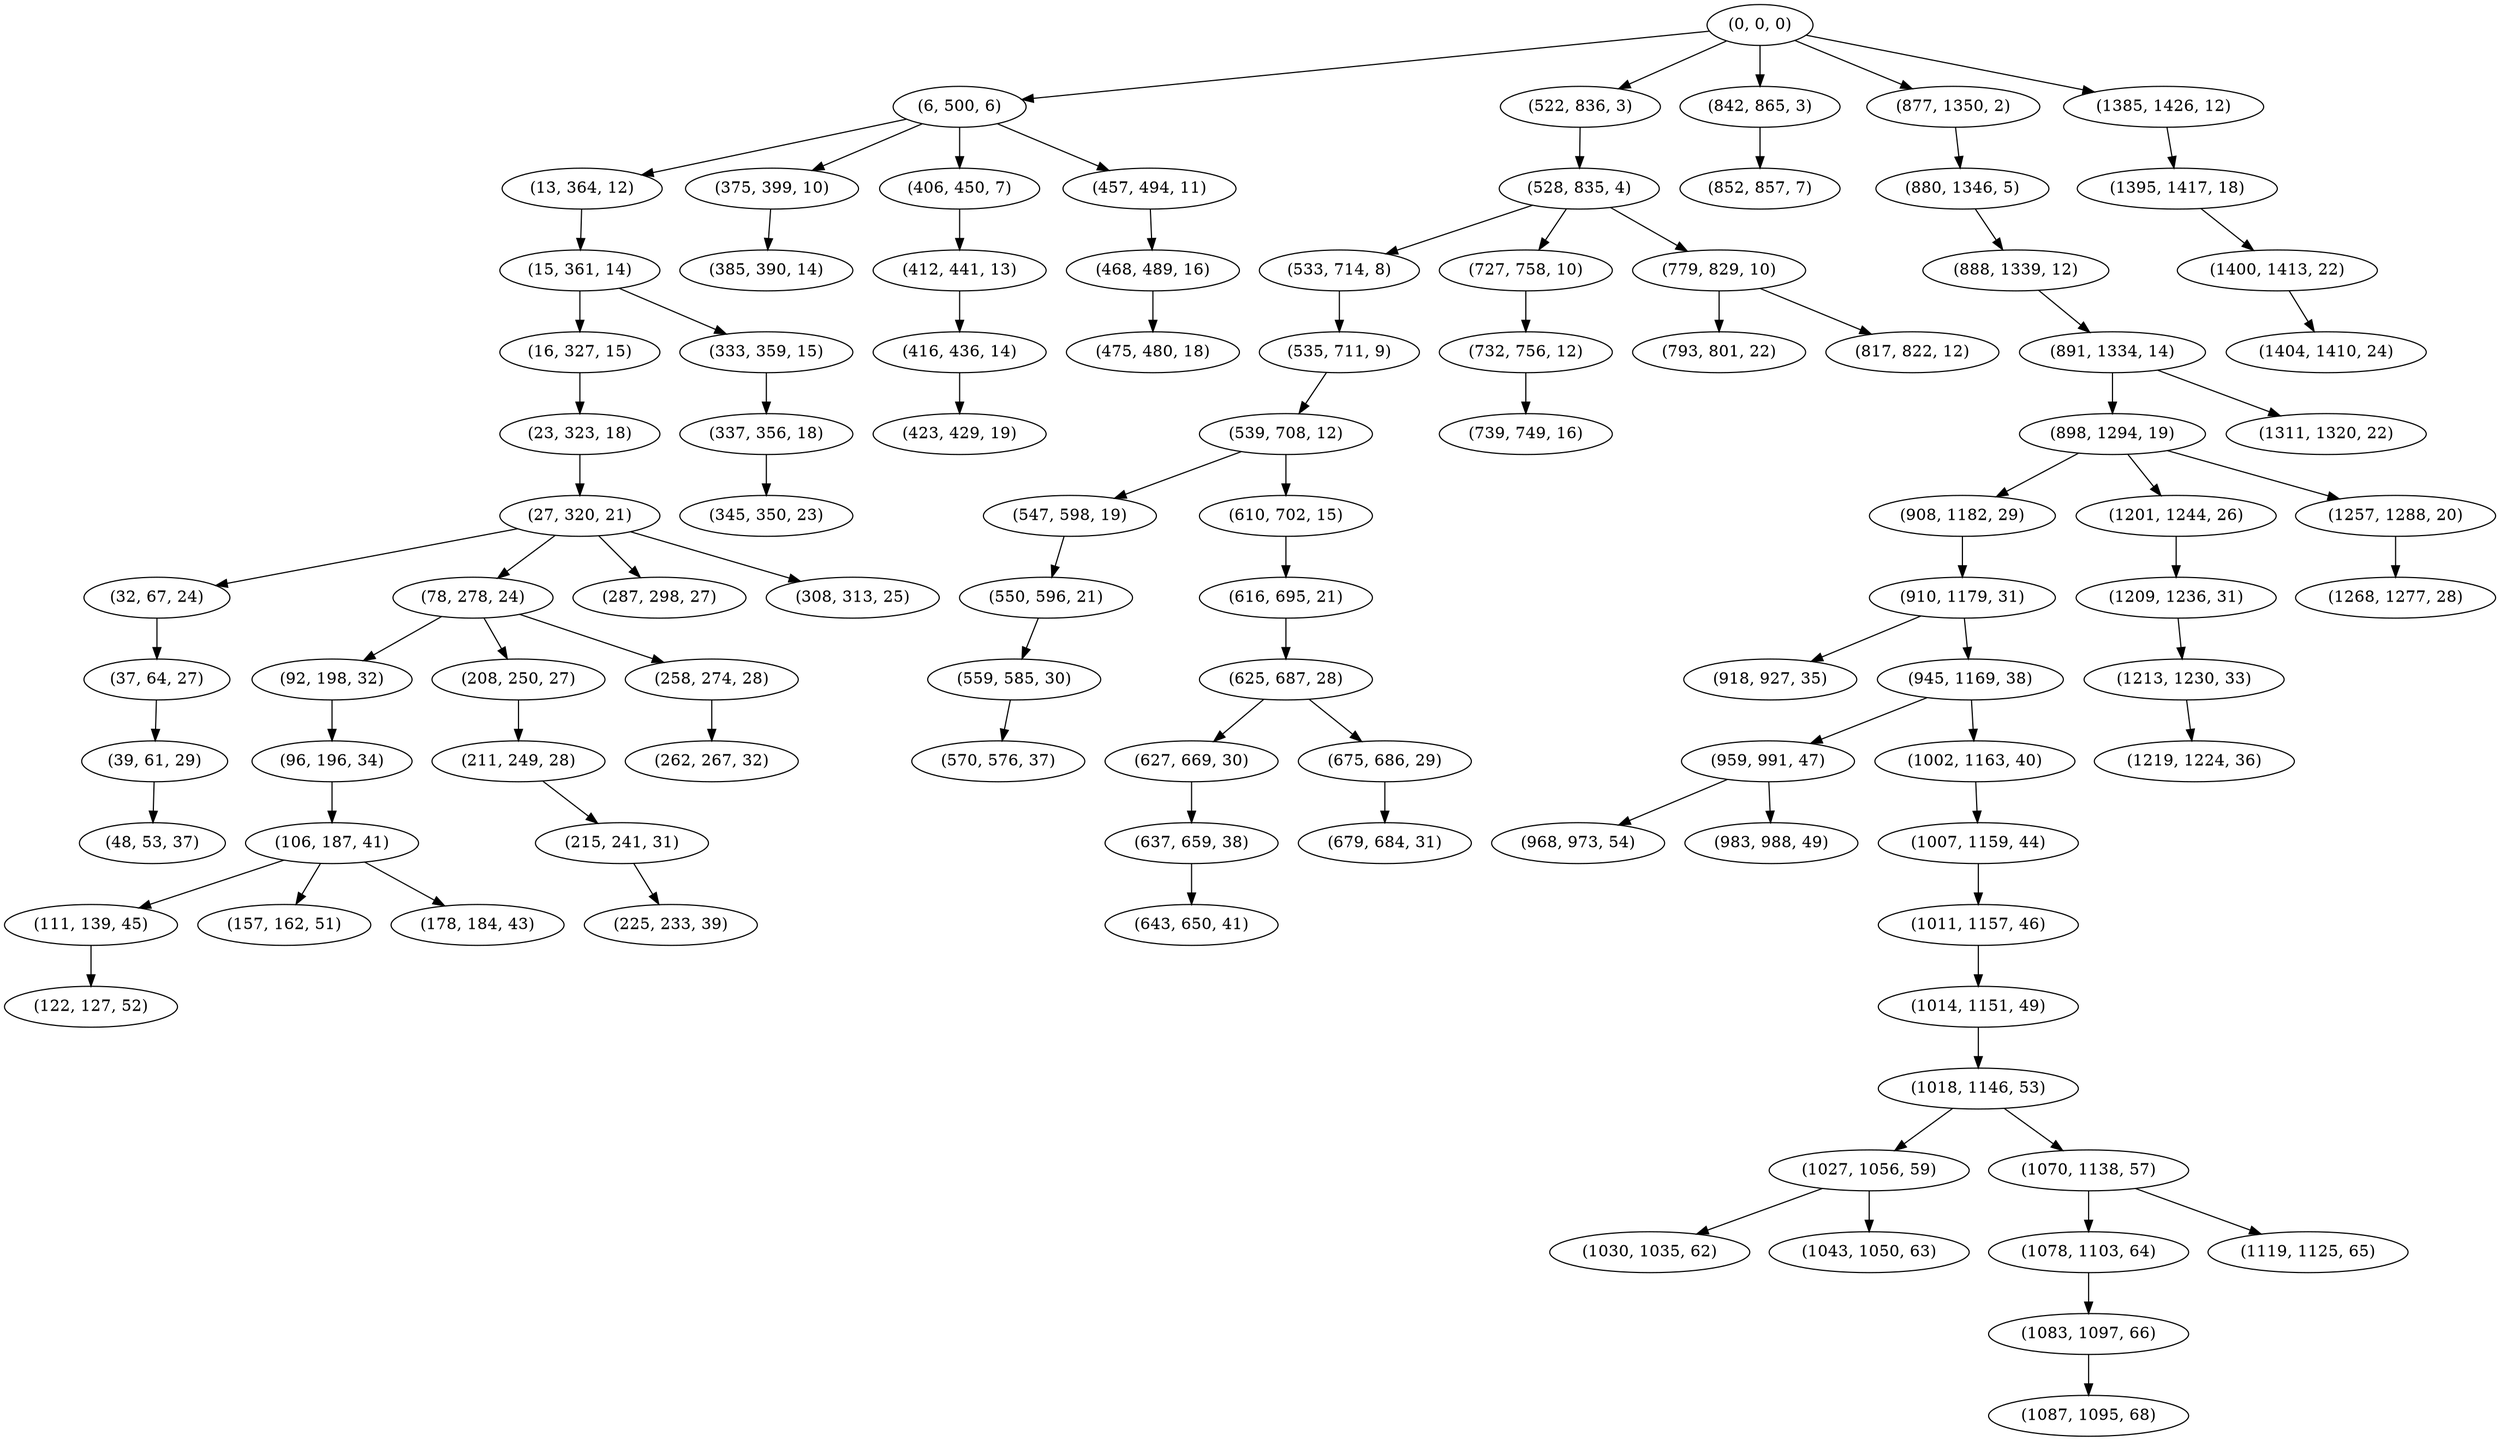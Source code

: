 digraph tree {
    "(0, 0, 0)";
    "(6, 500, 6)";
    "(13, 364, 12)";
    "(15, 361, 14)";
    "(16, 327, 15)";
    "(23, 323, 18)";
    "(27, 320, 21)";
    "(32, 67, 24)";
    "(37, 64, 27)";
    "(39, 61, 29)";
    "(48, 53, 37)";
    "(78, 278, 24)";
    "(92, 198, 32)";
    "(96, 196, 34)";
    "(106, 187, 41)";
    "(111, 139, 45)";
    "(122, 127, 52)";
    "(157, 162, 51)";
    "(178, 184, 43)";
    "(208, 250, 27)";
    "(211, 249, 28)";
    "(215, 241, 31)";
    "(225, 233, 39)";
    "(258, 274, 28)";
    "(262, 267, 32)";
    "(287, 298, 27)";
    "(308, 313, 25)";
    "(333, 359, 15)";
    "(337, 356, 18)";
    "(345, 350, 23)";
    "(375, 399, 10)";
    "(385, 390, 14)";
    "(406, 450, 7)";
    "(412, 441, 13)";
    "(416, 436, 14)";
    "(423, 429, 19)";
    "(457, 494, 11)";
    "(468, 489, 16)";
    "(475, 480, 18)";
    "(522, 836, 3)";
    "(528, 835, 4)";
    "(533, 714, 8)";
    "(535, 711, 9)";
    "(539, 708, 12)";
    "(547, 598, 19)";
    "(550, 596, 21)";
    "(559, 585, 30)";
    "(570, 576, 37)";
    "(610, 702, 15)";
    "(616, 695, 21)";
    "(625, 687, 28)";
    "(627, 669, 30)";
    "(637, 659, 38)";
    "(643, 650, 41)";
    "(675, 686, 29)";
    "(679, 684, 31)";
    "(727, 758, 10)";
    "(732, 756, 12)";
    "(739, 749, 16)";
    "(779, 829, 10)";
    "(793, 801, 22)";
    "(817, 822, 12)";
    "(842, 865, 3)";
    "(852, 857, 7)";
    "(877, 1350, 2)";
    "(880, 1346, 5)";
    "(888, 1339, 12)";
    "(891, 1334, 14)";
    "(898, 1294, 19)";
    "(908, 1182, 29)";
    "(910, 1179, 31)";
    "(918, 927, 35)";
    "(945, 1169, 38)";
    "(959, 991, 47)";
    "(968, 973, 54)";
    "(983, 988, 49)";
    "(1002, 1163, 40)";
    "(1007, 1159, 44)";
    "(1011, 1157, 46)";
    "(1014, 1151, 49)";
    "(1018, 1146, 53)";
    "(1027, 1056, 59)";
    "(1030, 1035, 62)";
    "(1043, 1050, 63)";
    "(1070, 1138, 57)";
    "(1078, 1103, 64)";
    "(1083, 1097, 66)";
    "(1087, 1095, 68)";
    "(1119, 1125, 65)";
    "(1201, 1244, 26)";
    "(1209, 1236, 31)";
    "(1213, 1230, 33)";
    "(1219, 1224, 36)";
    "(1257, 1288, 20)";
    "(1268, 1277, 28)";
    "(1311, 1320, 22)";
    "(1385, 1426, 12)";
    "(1395, 1417, 18)";
    "(1400, 1413, 22)";
    "(1404, 1410, 24)";
    "(0, 0, 0)" -> "(6, 500, 6)";
    "(0, 0, 0)" -> "(522, 836, 3)";
    "(0, 0, 0)" -> "(842, 865, 3)";
    "(0, 0, 0)" -> "(877, 1350, 2)";
    "(0, 0, 0)" -> "(1385, 1426, 12)";
    "(6, 500, 6)" -> "(13, 364, 12)";
    "(6, 500, 6)" -> "(375, 399, 10)";
    "(6, 500, 6)" -> "(406, 450, 7)";
    "(6, 500, 6)" -> "(457, 494, 11)";
    "(13, 364, 12)" -> "(15, 361, 14)";
    "(15, 361, 14)" -> "(16, 327, 15)";
    "(15, 361, 14)" -> "(333, 359, 15)";
    "(16, 327, 15)" -> "(23, 323, 18)";
    "(23, 323, 18)" -> "(27, 320, 21)";
    "(27, 320, 21)" -> "(32, 67, 24)";
    "(27, 320, 21)" -> "(78, 278, 24)";
    "(27, 320, 21)" -> "(287, 298, 27)";
    "(27, 320, 21)" -> "(308, 313, 25)";
    "(32, 67, 24)" -> "(37, 64, 27)";
    "(37, 64, 27)" -> "(39, 61, 29)";
    "(39, 61, 29)" -> "(48, 53, 37)";
    "(78, 278, 24)" -> "(92, 198, 32)";
    "(78, 278, 24)" -> "(208, 250, 27)";
    "(78, 278, 24)" -> "(258, 274, 28)";
    "(92, 198, 32)" -> "(96, 196, 34)";
    "(96, 196, 34)" -> "(106, 187, 41)";
    "(106, 187, 41)" -> "(111, 139, 45)";
    "(106, 187, 41)" -> "(157, 162, 51)";
    "(106, 187, 41)" -> "(178, 184, 43)";
    "(111, 139, 45)" -> "(122, 127, 52)";
    "(208, 250, 27)" -> "(211, 249, 28)";
    "(211, 249, 28)" -> "(215, 241, 31)";
    "(215, 241, 31)" -> "(225, 233, 39)";
    "(258, 274, 28)" -> "(262, 267, 32)";
    "(333, 359, 15)" -> "(337, 356, 18)";
    "(337, 356, 18)" -> "(345, 350, 23)";
    "(375, 399, 10)" -> "(385, 390, 14)";
    "(406, 450, 7)" -> "(412, 441, 13)";
    "(412, 441, 13)" -> "(416, 436, 14)";
    "(416, 436, 14)" -> "(423, 429, 19)";
    "(457, 494, 11)" -> "(468, 489, 16)";
    "(468, 489, 16)" -> "(475, 480, 18)";
    "(522, 836, 3)" -> "(528, 835, 4)";
    "(528, 835, 4)" -> "(533, 714, 8)";
    "(528, 835, 4)" -> "(727, 758, 10)";
    "(528, 835, 4)" -> "(779, 829, 10)";
    "(533, 714, 8)" -> "(535, 711, 9)";
    "(535, 711, 9)" -> "(539, 708, 12)";
    "(539, 708, 12)" -> "(547, 598, 19)";
    "(539, 708, 12)" -> "(610, 702, 15)";
    "(547, 598, 19)" -> "(550, 596, 21)";
    "(550, 596, 21)" -> "(559, 585, 30)";
    "(559, 585, 30)" -> "(570, 576, 37)";
    "(610, 702, 15)" -> "(616, 695, 21)";
    "(616, 695, 21)" -> "(625, 687, 28)";
    "(625, 687, 28)" -> "(627, 669, 30)";
    "(625, 687, 28)" -> "(675, 686, 29)";
    "(627, 669, 30)" -> "(637, 659, 38)";
    "(637, 659, 38)" -> "(643, 650, 41)";
    "(675, 686, 29)" -> "(679, 684, 31)";
    "(727, 758, 10)" -> "(732, 756, 12)";
    "(732, 756, 12)" -> "(739, 749, 16)";
    "(779, 829, 10)" -> "(793, 801, 22)";
    "(779, 829, 10)" -> "(817, 822, 12)";
    "(842, 865, 3)" -> "(852, 857, 7)";
    "(877, 1350, 2)" -> "(880, 1346, 5)";
    "(880, 1346, 5)" -> "(888, 1339, 12)";
    "(888, 1339, 12)" -> "(891, 1334, 14)";
    "(891, 1334, 14)" -> "(898, 1294, 19)";
    "(891, 1334, 14)" -> "(1311, 1320, 22)";
    "(898, 1294, 19)" -> "(908, 1182, 29)";
    "(898, 1294, 19)" -> "(1201, 1244, 26)";
    "(898, 1294, 19)" -> "(1257, 1288, 20)";
    "(908, 1182, 29)" -> "(910, 1179, 31)";
    "(910, 1179, 31)" -> "(918, 927, 35)";
    "(910, 1179, 31)" -> "(945, 1169, 38)";
    "(945, 1169, 38)" -> "(959, 991, 47)";
    "(945, 1169, 38)" -> "(1002, 1163, 40)";
    "(959, 991, 47)" -> "(968, 973, 54)";
    "(959, 991, 47)" -> "(983, 988, 49)";
    "(1002, 1163, 40)" -> "(1007, 1159, 44)";
    "(1007, 1159, 44)" -> "(1011, 1157, 46)";
    "(1011, 1157, 46)" -> "(1014, 1151, 49)";
    "(1014, 1151, 49)" -> "(1018, 1146, 53)";
    "(1018, 1146, 53)" -> "(1027, 1056, 59)";
    "(1018, 1146, 53)" -> "(1070, 1138, 57)";
    "(1027, 1056, 59)" -> "(1030, 1035, 62)";
    "(1027, 1056, 59)" -> "(1043, 1050, 63)";
    "(1070, 1138, 57)" -> "(1078, 1103, 64)";
    "(1070, 1138, 57)" -> "(1119, 1125, 65)";
    "(1078, 1103, 64)" -> "(1083, 1097, 66)";
    "(1083, 1097, 66)" -> "(1087, 1095, 68)";
    "(1201, 1244, 26)" -> "(1209, 1236, 31)";
    "(1209, 1236, 31)" -> "(1213, 1230, 33)";
    "(1213, 1230, 33)" -> "(1219, 1224, 36)";
    "(1257, 1288, 20)" -> "(1268, 1277, 28)";
    "(1385, 1426, 12)" -> "(1395, 1417, 18)";
    "(1395, 1417, 18)" -> "(1400, 1413, 22)";
    "(1400, 1413, 22)" -> "(1404, 1410, 24)";
}
